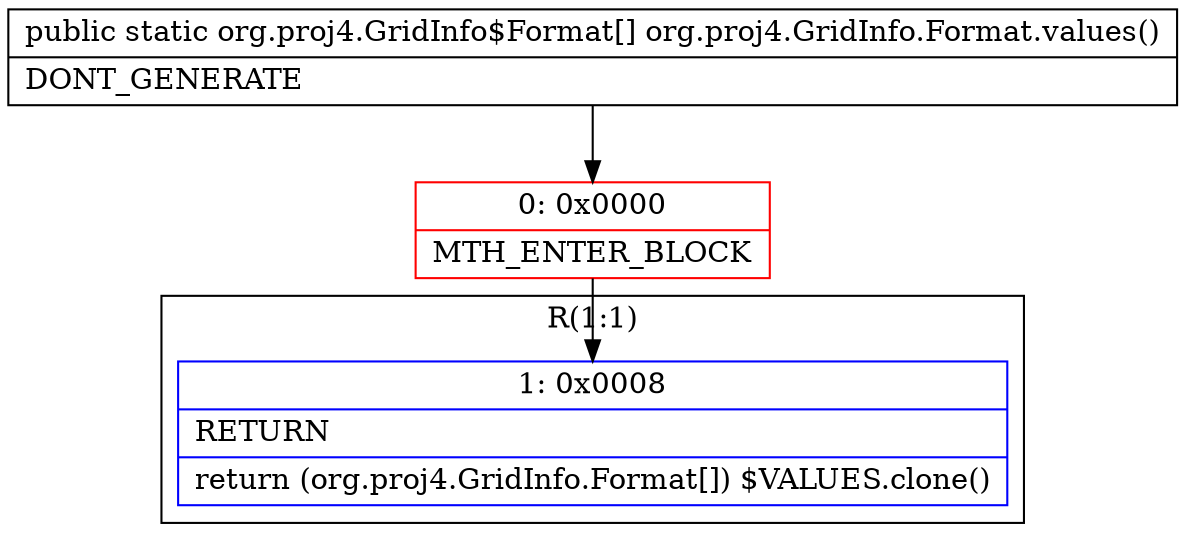 digraph "CFG fororg.proj4.GridInfo.Format.values()[Lorg\/proj4\/GridInfo$Format;" {
subgraph cluster_Region_765568781 {
label = "R(1:1)";
node [shape=record,color=blue];
Node_1 [shape=record,label="{1\:\ 0x0008|RETURN\l|return (org.proj4.GridInfo.Format[]) $VALUES.clone()\l}"];
}
Node_0 [shape=record,color=red,label="{0\:\ 0x0000|MTH_ENTER_BLOCK\l}"];
MethodNode[shape=record,label="{public static org.proj4.GridInfo$Format[] org.proj4.GridInfo.Format.values()  | DONT_GENERATE\l}"];
MethodNode -> Node_0;
Node_0 -> Node_1;
}

